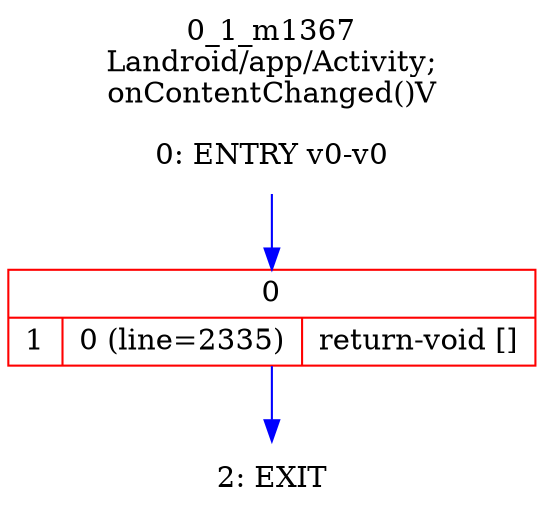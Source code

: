 digraph G {
rankdir=UD;
labelloc=t;
label="0_1_m1367\nLandroid/app/Activity;
onContentChanged()V";
0[label="0: ENTRY v0-v0",shape=plaintext];
1[label="{0|{1|0 (line=2335)|return-void []\l}}",shape=record, color=red];
2[label="2: EXIT",shape=plaintext];
0->1 [color=blue, fontcolor=blue,weight=100, taillabel=""];
1->2 [color=blue, fontcolor=blue,weight=100, taillabel=""];
}
